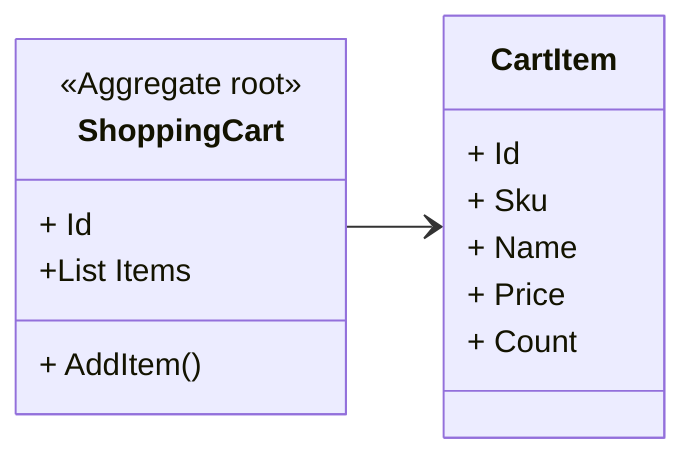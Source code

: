 classDiagram
    direction LR
    ShoppingCart --> CartItem
    class ShoppingCart {
        <<Aggregate root>>
        + Id
        +List Items
        + AddItem()
    }
    class CartItem {
        + Id
        + Sku
        + Name
        + Price
        + Count
    }